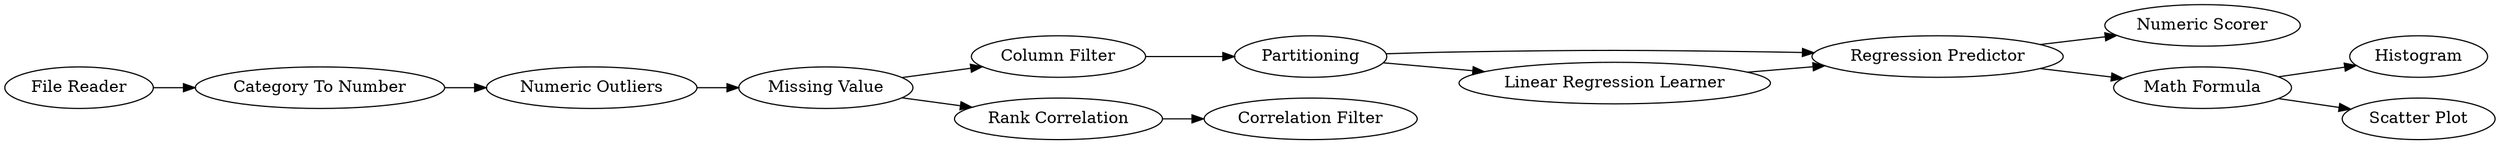 digraph {
	"-2761028366219918703_63" [label="Missing Value"]
	"-2761028366219918703_69" [label="Regression Predictor"]
	"-2761028366219918703_70" [label="Numeric Scorer"]
	"-2761028366219918703_57" [label="Math Formula"]
	"-2761028366219918703_59" [label=Histogram]
	"-2761028366219918703_68" [label="Linear Regression Learner"]
	"-2761028366219918703_60" [label="File Reader"]
	"-2761028366219918703_58" [label="Scatter Plot"]
	"-2761028366219918703_61" [label="Category To Number"]
	"-2761028366219918703_66" [label="Column Filter"]
	"-2761028366219918703_67" [label=Partitioning]
	"-2761028366219918703_65" [label="Correlation Filter"]
	"-2761028366219918703_64" [label="Rank Correlation"]
	"-2761028366219918703_62" [label="Numeric Outliers"]
	"-2761028366219918703_63" -> "-2761028366219918703_64"
	"-2761028366219918703_60" -> "-2761028366219918703_61"
	"-2761028366219918703_63" -> "-2761028366219918703_66"
	"-2761028366219918703_64" -> "-2761028366219918703_65"
	"-2761028366219918703_67" -> "-2761028366219918703_68"
	"-2761028366219918703_66" -> "-2761028366219918703_67"
	"-2761028366219918703_61" -> "-2761028366219918703_62"
	"-2761028366219918703_62" -> "-2761028366219918703_63"
	"-2761028366219918703_68" -> "-2761028366219918703_69"
	"-2761028366219918703_69" -> "-2761028366219918703_57"
	"-2761028366219918703_67" -> "-2761028366219918703_69"
	"-2761028366219918703_69" -> "-2761028366219918703_70"
	"-2761028366219918703_57" -> "-2761028366219918703_58"
	"-2761028366219918703_57" -> "-2761028366219918703_59"
	rankdir=LR
}
